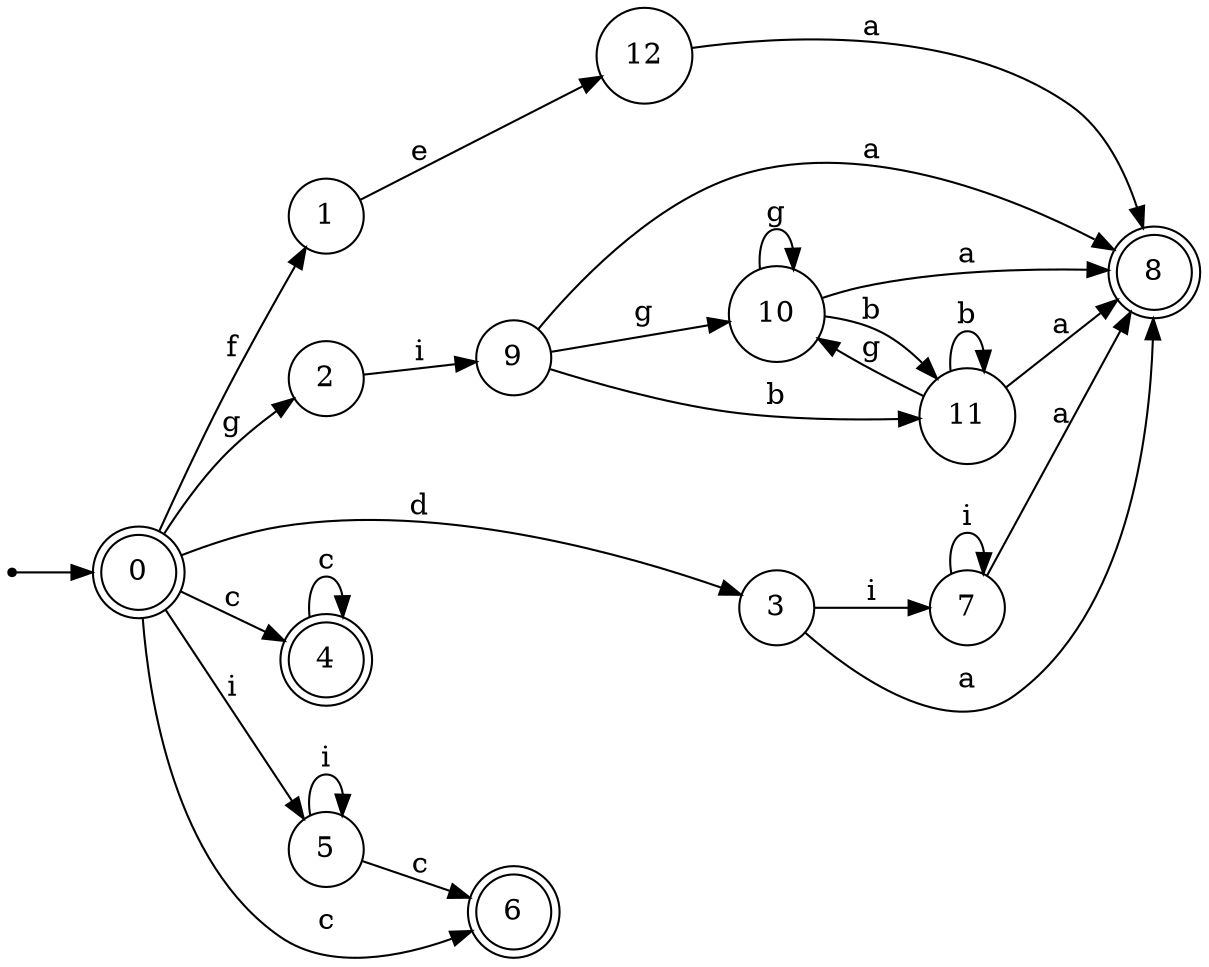 digraph finite_state_machine {
rankdir=LR;
size="20,20";
node [shape = point]; "dummy0"
node [shape = doublecircle]; "0";"dummy0" -> "0";
node [shape = circle]; "1";
node [shape = circle]; "2";
node [shape = circle]; "3";
node [shape = doublecircle]; "4";node [shape = circle]; "5";
node [shape = doublecircle]; "6";node [shape = circle]; "7";
node [shape = doublecircle]; "8";node [shape = circle]; "9";
node [shape = circle]; "10";
node [shape = circle]; "11";
node [shape = circle]; "12";
"0" -> "1" [label = "f"];
 "0" -> "2" [label = "g"];
 "0" -> "3" [label = "d"];
 "0" -> "4" [label = "c"];
 "0" -> "6" [label = "c"];
 "0" -> "5" [label = "i"];
 "5" -> "5" [label = "i"];
 "5" -> "6" [label = "c"];
 "4" -> "4" [label = "c"];
 "3" -> "7" [label = "i"];
 "3" -> "8" [label = "a"];
 "7" -> "7" [label = "i"];
 "7" -> "8" [label = "a"];
 "2" -> "9" [label = "i"];
 "9" -> "10" [label = "g"];
 "9" -> "11" [label = "b"];
 "9" -> "8" [label = "a"];
 "11" -> "11" [label = "b"];
 "11" -> "10" [label = "g"];
 "11" -> "8" [label = "a"];
 "10" -> "10" [label = "g"];
 "10" -> "11" [label = "b"];
 "10" -> "8" [label = "a"];
 "1" -> "12" [label = "e"];
 "12" -> "8" [label = "a"];
 }
